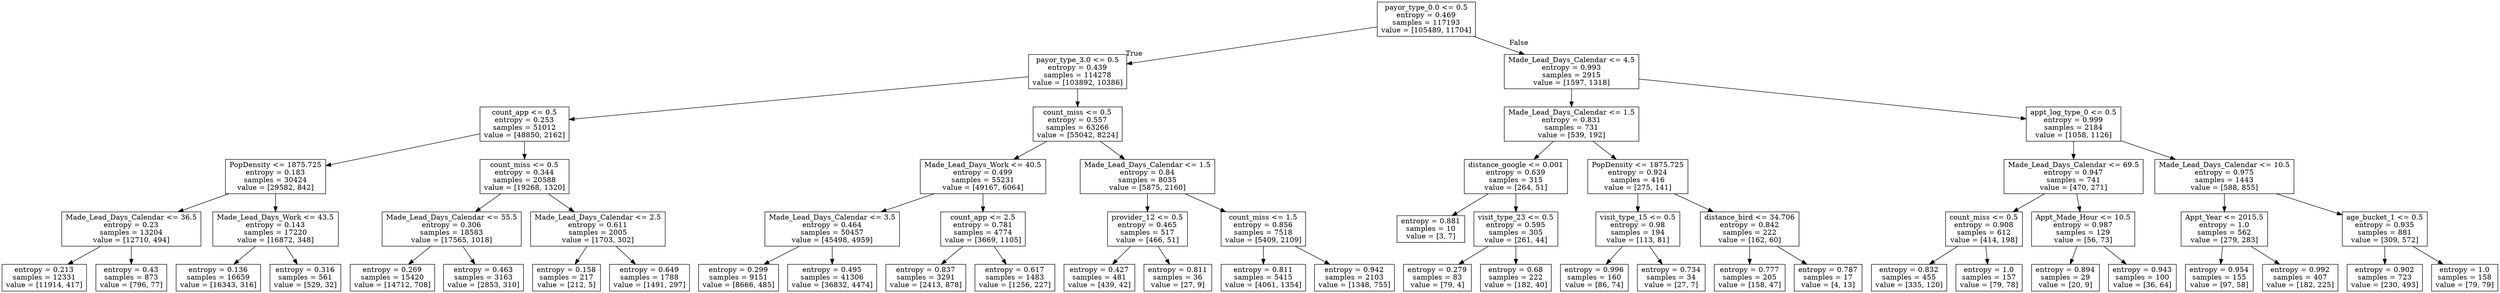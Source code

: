digraph Tree {
node [shape=box] ;
0 [label="payor_type_0.0 <= 0.5\nentropy = 0.469\nsamples = 117193\nvalue = [105489, 11704]"] ;
1 [label="payor_type_3.0 <= 0.5\nentropy = 0.439\nsamples = 114278\nvalue = [103892, 10386]"] ;
0 -> 1 [labeldistance=2.5, labelangle=45, headlabel="True"] ;
2 [label="count_app <= 0.5\nentropy = 0.253\nsamples = 51012\nvalue = [48850, 2162]"] ;
1 -> 2 ;
3 [label="PopDensity <= 1875.725\nentropy = 0.183\nsamples = 30424\nvalue = [29582, 842]"] ;
2 -> 3 ;
4 [label="Made_Lead_Days_Calendar <= 36.5\nentropy = 0.23\nsamples = 13204\nvalue = [12710, 494]"] ;
3 -> 4 ;
5 [label="entropy = 0.213\nsamples = 12331\nvalue = [11914, 417]"] ;
4 -> 5 ;
6 [label="entropy = 0.43\nsamples = 873\nvalue = [796, 77]"] ;
4 -> 6 ;
7 [label="Made_Lead_Days_Work <= 43.5\nentropy = 0.143\nsamples = 17220\nvalue = [16872, 348]"] ;
3 -> 7 ;
8 [label="entropy = 0.136\nsamples = 16659\nvalue = [16343, 316]"] ;
7 -> 8 ;
9 [label="entropy = 0.316\nsamples = 561\nvalue = [529, 32]"] ;
7 -> 9 ;
10 [label="count_miss <= 0.5\nentropy = 0.344\nsamples = 20588\nvalue = [19268, 1320]"] ;
2 -> 10 ;
11 [label="Made_Lead_Days_Calendar <= 55.5\nentropy = 0.306\nsamples = 18583\nvalue = [17565, 1018]"] ;
10 -> 11 ;
12 [label="entropy = 0.269\nsamples = 15420\nvalue = [14712, 708]"] ;
11 -> 12 ;
13 [label="entropy = 0.463\nsamples = 3163\nvalue = [2853, 310]"] ;
11 -> 13 ;
14 [label="Made_Lead_Days_Calendar <= 2.5\nentropy = 0.611\nsamples = 2005\nvalue = [1703, 302]"] ;
10 -> 14 ;
15 [label="entropy = 0.158\nsamples = 217\nvalue = [212, 5]"] ;
14 -> 15 ;
16 [label="entropy = 0.649\nsamples = 1788\nvalue = [1491, 297]"] ;
14 -> 16 ;
17 [label="count_miss <= 0.5\nentropy = 0.557\nsamples = 63266\nvalue = [55042, 8224]"] ;
1 -> 17 ;
18 [label="Made_Lead_Days_Work <= 40.5\nentropy = 0.499\nsamples = 55231\nvalue = [49167, 6064]"] ;
17 -> 18 ;
19 [label="Made_Lead_Days_Calendar <= 3.5\nentropy = 0.464\nsamples = 50457\nvalue = [45498, 4959]"] ;
18 -> 19 ;
20 [label="entropy = 0.299\nsamples = 9151\nvalue = [8666, 485]"] ;
19 -> 20 ;
21 [label="entropy = 0.495\nsamples = 41306\nvalue = [36832, 4474]"] ;
19 -> 21 ;
22 [label="count_app <= 2.5\nentropy = 0.781\nsamples = 4774\nvalue = [3669, 1105]"] ;
18 -> 22 ;
23 [label="entropy = 0.837\nsamples = 3291\nvalue = [2413, 878]"] ;
22 -> 23 ;
24 [label="entropy = 0.617\nsamples = 1483\nvalue = [1256, 227]"] ;
22 -> 24 ;
25 [label="Made_Lead_Days_Calendar <= 1.5\nentropy = 0.84\nsamples = 8035\nvalue = [5875, 2160]"] ;
17 -> 25 ;
26 [label="provider_12 <= 0.5\nentropy = 0.465\nsamples = 517\nvalue = [466, 51]"] ;
25 -> 26 ;
27 [label="entropy = 0.427\nsamples = 481\nvalue = [439, 42]"] ;
26 -> 27 ;
28 [label="entropy = 0.811\nsamples = 36\nvalue = [27, 9]"] ;
26 -> 28 ;
29 [label="count_miss <= 1.5\nentropy = 0.856\nsamples = 7518\nvalue = [5409, 2109]"] ;
25 -> 29 ;
30 [label="entropy = 0.811\nsamples = 5415\nvalue = [4061, 1354]"] ;
29 -> 30 ;
31 [label="entropy = 0.942\nsamples = 2103\nvalue = [1348, 755]"] ;
29 -> 31 ;
32 [label="Made_Lead_Days_Calendar <= 4.5\nentropy = 0.993\nsamples = 2915\nvalue = [1597, 1318]"] ;
0 -> 32 [labeldistance=2.5, labelangle=-45, headlabel="False"] ;
33 [label="Made_Lead_Days_Calendar <= 1.5\nentropy = 0.831\nsamples = 731\nvalue = [539, 192]"] ;
32 -> 33 ;
34 [label="distance_google <= 0.001\nentropy = 0.639\nsamples = 315\nvalue = [264, 51]"] ;
33 -> 34 ;
35 [label="entropy = 0.881\nsamples = 10\nvalue = [3, 7]"] ;
34 -> 35 ;
36 [label="visit_type_23 <= 0.5\nentropy = 0.595\nsamples = 305\nvalue = [261, 44]"] ;
34 -> 36 ;
37 [label="entropy = 0.279\nsamples = 83\nvalue = [79, 4]"] ;
36 -> 37 ;
38 [label="entropy = 0.68\nsamples = 222\nvalue = [182, 40]"] ;
36 -> 38 ;
39 [label="PopDensity <= 1875.725\nentropy = 0.924\nsamples = 416\nvalue = [275, 141]"] ;
33 -> 39 ;
40 [label="visit_type_15 <= 0.5\nentropy = 0.98\nsamples = 194\nvalue = [113, 81]"] ;
39 -> 40 ;
41 [label="entropy = 0.996\nsamples = 160\nvalue = [86, 74]"] ;
40 -> 41 ;
42 [label="entropy = 0.734\nsamples = 34\nvalue = [27, 7]"] ;
40 -> 42 ;
43 [label="distance_bird <= 34.706\nentropy = 0.842\nsamples = 222\nvalue = [162, 60]"] ;
39 -> 43 ;
44 [label="entropy = 0.777\nsamples = 205\nvalue = [158, 47]"] ;
43 -> 44 ;
45 [label="entropy = 0.787\nsamples = 17\nvalue = [4, 13]"] ;
43 -> 45 ;
46 [label="appt_log_type_0 <= 0.5\nentropy = 0.999\nsamples = 2184\nvalue = [1058, 1126]"] ;
32 -> 46 ;
47 [label="Made_Lead_Days_Calendar <= 69.5\nentropy = 0.947\nsamples = 741\nvalue = [470, 271]"] ;
46 -> 47 ;
48 [label="count_miss <= 0.5\nentropy = 0.908\nsamples = 612\nvalue = [414, 198]"] ;
47 -> 48 ;
49 [label="entropy = 0.832\nsamples = 455\nvalue = [335, 120]"] ;
48 -> 49 ;
50 [label="entropy = 1.0\nsamples = 157\nvalue = [79, 78]"] ;
48 -> 50 ;
51 [label="Appt_Made_Hour <= 10.5\nentropy = 0.987\nsamples = 129\nvalue = [56, 73]"] ;
47 -> 51 ;
52 [label="entropy = 0.894\nsamples = 29\nvalue = [20, 9]"] ;
51 -> 52 ;
53 [label="entropy = 0.943\nsamples = 100\nvalue = [36, 64]"] ;
51 -> 53 ;
54 [label="Made_Lead_Days_Calendar <= 10.5\nentropy = 0.975\nsamples = 1443\nvalue = [588, 855]"] ;
46 -> 54 ;
55 [label="Appt_Year <= 2015.5\nentropy = 1.0\nsamples = 562\nvalue = [279, 283]"] ;
54 -> 55 ;
56 [label="entropy = 0.954\nsamples = 155\nvalue = [97, 58]"] ;
55 -> 56 ;
57 [label="entropy = 0.992\nsamples = 407\nvalue = [182, 225]"] ;
55 -> 57 ;
58 [label="age_bucket_1 <= 0.5\nentropy = 0.935\nsamples = 881\nvalue = [309, 572]"] ;
54 -> 58 ;
59 [label="entropy = 0.902\nsamples = 723\nvalue = [230, 493]"] ;
58 -> 59 ;
60 [label="entropy = 1.0\nsamples = 158\nvalue = [79, 79]"] ;
58 -> 60 ;
}